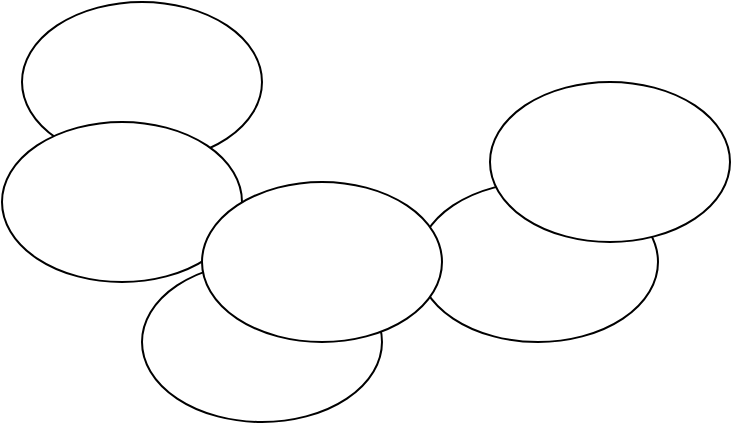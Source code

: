 <mxfile version="21.3.6" type="github">
  <diagram name="ページ1" id="8GNhj7HD4JjDBECFka-T">
    <mxGraphModel dx="794" dy="470" grid="1" gridSize="10" guides="1" tooltips="1" connect="1" arrows="1" fold="1" page="1" pageScale="1" pageWidth="827" pageHeight="1169" math="0" shadow="0">
      <root>
        <mxCell id="0" />
        <mxCell id="1" parent="0" />
        <mxCell id="Dwt8_w45waGuLBdSEu4k-1" value="" style="ellipse;whiteSpace=wrap;html=1;" vertex="1" parent="1">
          <mxGeometry x="120" y="90" width="120" height="80" as="geometry" />
        </mxCell>
        <mxCell id="Dwt8_w45waGuLBdSEu4k-2" value="" style="ellipse;whiteSpace=wrap;html=1;" vertex="1" parent="1">
          <mxGeometry x="318" y="180" width="120" height="80" as="geometry" />
        </mxCell>
        <mxCell id="Dwt8_w45waGuLBdSEu4k-3" value="" style="ellipse;whiteSpace=wrap;html=1;" vertex="1" parent="1">
          <mxGeometry x="354" y="130" width="120" height="80" as="geometry" />
        </mxCell>
        <mxCell id="Dwt8_w45waGuLBdSEu4k-4" value="" style="ellipse;whiteSpace=wrap;html=1;" vertex="1" parent="1">
          <mxGeometry x="180" y="220" width="120" height="80" as="geometry" />
        </mxCell>
        <mxCell id="Dwt8_w45waGuLBdSEu4k-5" value="" style="ellipse;whiteSpace=wrap;html=1;" vertex="1" parent="1">
          <mxGeometry x="110" y="150" width="120" height="80" as="geometry" />
        </mxCell>
        <mxCell id="Dwt8_w45waGuLBdSEu4k-6" value="" style="ellipse;whiteSpace=wrap;html=1;" vertex="1" parent="1">
          <mxGeometry x="210" y="180" width="120" height="80" as="geometry" />
        </mxCell>
      </root>
    </mxGraphModel>
  </diagram>
</mxfile>
